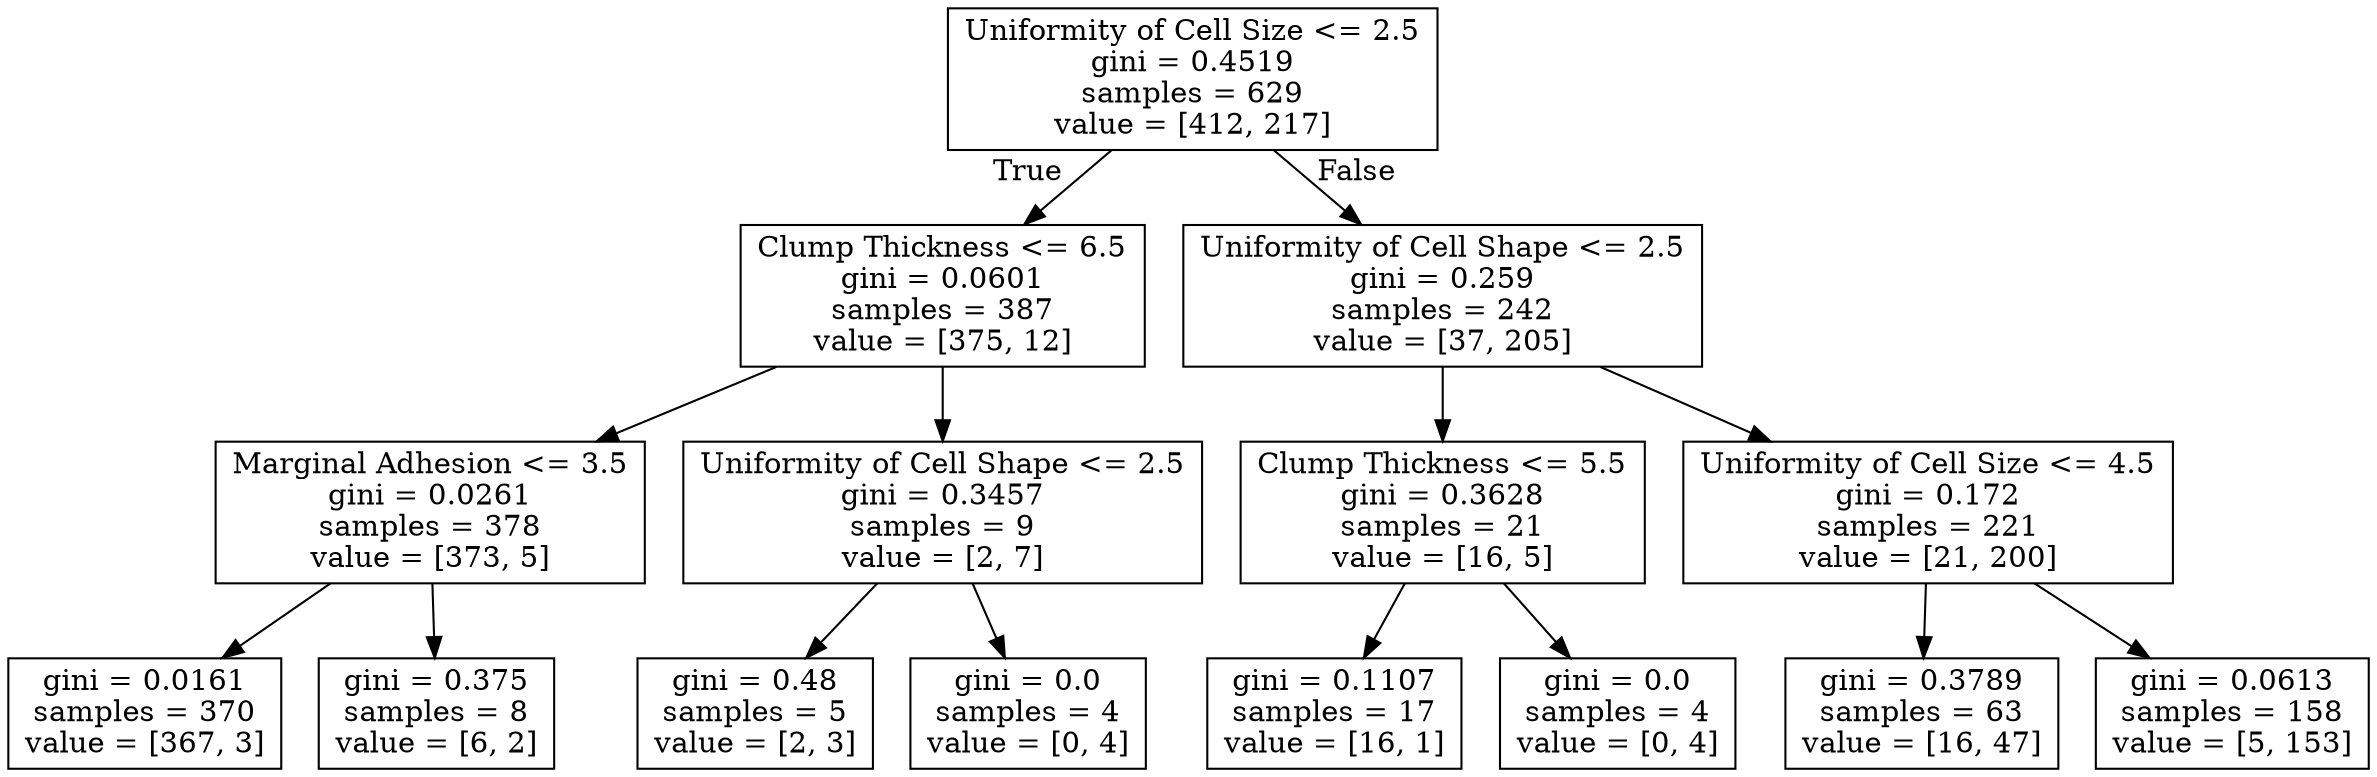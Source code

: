 digraph Tree {
node [shape=box] ;
0 [label="Uniformity of Cell Size <= 2.5\ngini = 0.4519\nsamples = 629\nvalue = [412, 217]"] ;
1 [label="Clump Thickness <= 6.5\ngini = 0.0601\nsamples = 387\nvalue = [375, 12]"] ;
0 -> 1 [labeldistance=2.5, labelangle=45, headlabel="True"] ;
2 [label="Marginal Adhesion <= 3.5\ngini = 0.0261\nsamples = 378\nvalue = [373, 5]"] ;
1 -> 2 ;
3 [label="gini = 0.0161\nsamples = 370\nvalue = [367, 3]"] ;
2 -> 3 ;
4 [label="gini = 0.375\nsamples = 8\nvalue = [6, 2]"] ;
2 -> 4 ;
5 [label="Uniformity of Cell Shape <= 2.5\ngini = 0.3457\nsamples = 9\nvalue = [2, 7]"] ;
1 -> 5 ;
6 [label="gini = 0.48\nsamples = 5\nvalue = [2, 3]"] ;
5 -> 6 ;
7 [label="gini = 0.0\nsamples = 4\nvalue = [0, 4]"] ;
5 -> 7 ;
8 [label="Uniformity of Cell Shape <= 2.5\ngini = 0.259\nsamples = 242\nvalue = [37, 205]"] ;
0 -> 8 [labeldistance=2.5, labelangle=-45, headlabel="False"] ;
9 [label="Clump Thickness <= 5.5\ngini = 0.3628\nsamples = 21\nvalue = [16, 5]"] ;
8 -> 9 ;
10 [label="gini = 0.1107\nsamples = 17\nvalue = [16, 1]"] ;
9 -> 10 ;
11 [label="gini = 0.0\nsamples = 4\nvalue = [0, 4]"] ;
9 -> 11 ;
12 [label="Uniformity of Cell Size <= 4.5\ngini = 0.172\nsamples = 221\nvalue = [21, 200]"] ;
8 -> 12 ;
13 [label="gini = 0.3789\nsamples = 63\nvalue = [16, 47]"] ;
12 -> 13 ;
14 [label="gini = 0.0613\nsamples = 158\nvalue = [5, 153]"] ;
12 -> 14 ;
}